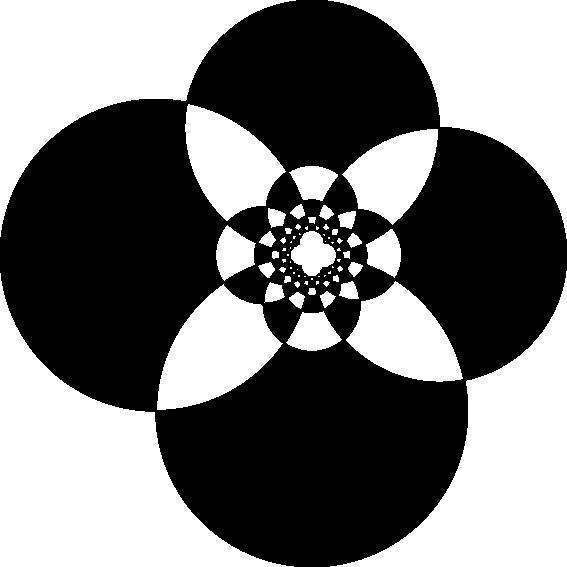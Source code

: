 import geometry;
size(10cm,0);
int n=12; segment[] S;
inversion inv=inversion(1,(n/2+0.45,n/2+0.45));
transform tv=shift(0,1), th=shift(1,0);
for (int i=0; i < n; ++i)
  for (int j=0; j < n; ++j) {
    for (int l=0; l < 4 ; ++l)
      S[l]=segment(point(tv^i*th^j*unitsquare,l), point(tv^i*th^j*unitsquare,(l+1)%4));
    path g;
    for (int l=0; l < 4; ++l) g=g--(path)(inv*S[l]);
    g=g--cycle;
    if((i+j)%2 == 0)  draw(g); else fill(g);
  }
